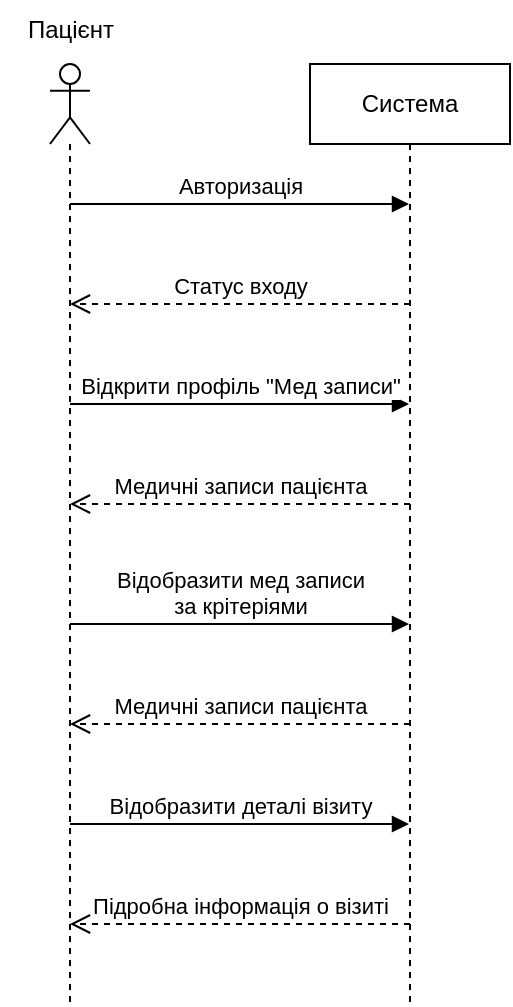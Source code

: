 <mxfile version="22.1.4" type="device">
  <diagram name="Страница — 1" id="WYiT2gor5Ib0eAOwTx9i">
    <mxGraphModel dx="1290" dy="604" grid="1" gridSize="10" guides="1" tooltips="1" connect="1" arrows="1" fold="1" page="1" pageScale="1" pageWidth="827" pageHeight="1169" math="0" shadow="0">
      <root>
        <mxCell id="0" />
        <mxCell id="1" parent="0" />
        <mxCell id="2-BOnz-Sy5aagTuotjLg-2" value="" style="shape=umlLifeline;perimeter=lifelinePerimeter;whiteSpace=wrap;html=1;container=1;dropTarget=0;collapsible=0;recursiveResize=0;outlineConnect=0;portConstraint=eastwest;newEdgeStyle={&quot;curved&quot;:0,&quot;rounded&quot;:0};participant=umlActor;" vertex="1" parent="1">
          <mxGeometry x="90" y="40" width="20" height="470" as="geometry" />
        </mxCell>
        <mxCell id="2-BOnz-Sy5aagTuotjLg-3" value="Пацієнт" style="text;html=1;align=center;verticalAlign=middle;resizable=0;points=[];autosize=1;strokeColor=none;fillColor=none;" vertex="1" parent="1">
          <mxGeometry x="65" y="8" width="70" height="30" as="geometry" />
        </mxCell>
        <mxCell id="2-BOnz-Sy5aagTuotjLg-4" value="Система" style="shape=umlLifeline;perimeter=lifelinePerimeter;whiteSpace=wrap;html=1;container=1;dropTarget=0;collapsible=0;recursiveResize=0;outlineConnect=0;portConstraint=eastwest;newEdgeStyle={&quot;curved&quot;:0,&quot;rounded&quot;:0};" vertex="1" parent="1">
          <mxGeometry x="220" y="40" width="100" height="470" as="geometry" />
        </mxCell>
        <mxCell id="2-BOnz-Sy5aagTuotjLg-5" value="Авторизація" style="html=1;verticalAlign=bottom;endArrow=block;curved=0;rounded=0;" edge="1" parent="1" target="2-BOnz-Sy5aagTuotjLg-4">
          <mxGeometry width="80" relative="1" as="geometry">
            <mxPoint x="100" y="110" as="sourcePoint" />
            <mxPoint x="180" y="110" as="targetPoint" />
          </mxGeometry>
        </mxCell>
        <mxCell id="2-BOnz-Sy5aagTuotjLg-6" value="Статус входу" style="html=1;verticalAlign=bottom;endArrow=open;dashed=1;endSize=8;curved=0;rounded=0;" edge="1" parent="1" target="2-BOnz-Sy5aagTuotjLg-2">
          <mxGeometry relative="1" as="geometry">
            <mxPoint x="270" y="160" as="sourcePoint" />
            <mxPoint x="190" y="160" as="targetPoint" />
          </mxGeometry>
        </mxCell>
        <mxCell id="2-BOnz-Sy5aagTuotjLg-7" value="Відкрити профіль &quot;Мед записи&quot;" style="html=1;verticalAlign=bottom;endArrow=block;curved=0;rounded=0;" edge="1" parent="1" target="2-BOnz-Sy5aagTuotjLg-4">
          <mxGeometry width="80" relative="1" as="geometry">
            <mxPoint x="100" y="210" as="sourcePoint" />
            <mxPoint x="180" y="210" as="targetPoint" />
          </mxGeometry>
        </mxCell>
        <mxCell id="2-BOnz-Sy5aagTuotjLg-8" value="Медичні записи пацієнта" style="html=1;verticalAlign=bottom;endArrow=open;dashed=1;endSize=8;curved=0;rounded=0;" edge="1" parent="1" target="2-BOnz-Sy5aagTuotjLg-2">
          <mxGeometry relative="1" as="geometry">
            <mxPoint x="270" y="260" as="sourcePoint" />
            <mxPoint x="190" y="260" as="targetPoint" />
          </mxGeometry>
        </mxCell>
        <mxCell id="2-BOnz-Sy5aagTuotjLg-9" value="Відобразити мед записи &lt;br&gt;за крітеріями" style="html=1;verticalAlign=bottom;endArrow=block;curved=0;rounded=0;" edge="1" parent="1" target="2-BOnz-Sy5aagTuotjLg-4">
          <mxGeometry width="80" relative="1" as="geometry">
            <mxPoint x="100" y="320" as="sourcePoint" />
            <mxPoint x="180" y="320" as="targetPoint" />
          </mxGeometry>
        </mxCell>
        <mxCell id="2-BOnz-Sy5aagTuotjLg-10" value="Медичні записи пацієнта" style="html=1;verticalAlign=bottom;endArrow=open;dashed=1;endSize=8;curved=0;rounded=0;" edge="1" parent="1" target="2-BOnz-Sy5aagTuotjLg-2">
          <mxGeometry relative="1" as="geometry">
            <mxPoint x="270" y="370" as="sourcePoint" />
            <mxPoint x="190" y="370" as="targetPoint" />
          </mxGeometry>
        </mxCell>
        <mxCell id="2-BOnz-Sy5aagTuotjLg-11" value="Відобразити деталі візиту" style="html=1;verticalAlign=bottom;endArrow=block;curved=0;rounded=0;" edge="1" parent="1" target="2-BOnz-Sy5aagTuotjLg-4">
          <mxGeometry width="80" relative="1" as="geometry">
            <mxPoint x="100" y="420" as="sourcePoint" />
            <mxPoint x="180" y="420" as="targetPoint" />
          </mxGeometry>
        </mxCell>
        <mxCell id="2-BOnz-Sy5aagTuotjLg-12" value="Підробна інформація о візиті" style="html=1;verticalAlign=bottom;endArrow=open;dashed=1;endSize=8;curved=0;rounded=0;" edge="1" parent="1" target="2-BOnz-Sy5aagTuotjLg-2">
          <mxGeometry relative="1" as="geometry">
            <mxPoint x="270" y="470" as="sourcePoint" />
            <mxPoint x="190" y="470" as="targetPoint" />
          </mxGeometry>
        </mxCell>
      </root>
    </mxGraphModel>
  </diagram>
</mxfile>
